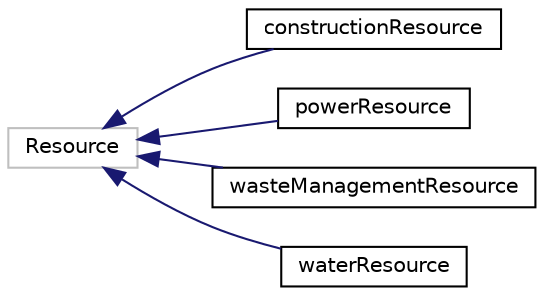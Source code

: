 digraph "Graphical Class Hierarchy"
{
 // LATEX_PDF_SIZE
  edge [fontname="Helvetica",fontsize="10",labelfontname="Helvetica",labelfontsize="10"];
  node [fontname="Helvetica",fontsize="10",shape=record];
  rankdir="LR";
  Node119 [label="Resource",height=0.2,width=0.4,color="grey75", fillcolor="white", style="filled",tooltip=" "];
  Node119 -> Node0 [dir="back",color="midnightblue",fontsize="10",style="solid",fontname="Helvetica"];
  Node0 [label="constructionResource",height=0.2,width=0.4,color="black", fillcolor="white", style="filled",URL="$classconstructionResource.html",tooltip=" "];
  Node119 -> Node121 [dir="back",color="midnightblue",fontsize="10",style="solid",fontname="Helvetica"];
  Node121 [label="powerResource",height=0.2,width=0.4,color="black", fillcolor="white", style="filled",URL="$classpowerResource.html",tooltip=" "];
  Node119 -> Node122 [dir="back",color="midnightblue",fontsize="10",style="solid",fontname="Helvetica"];
  Node122 [label="wasteManagementResource",height=0.2,width=0.4,color="black", fillcolor="white", style="filled",URL="$classwasteManagementResource.html",tooltip=" "];
  Node119 -> Node123 [dir="back",color="midnightblue",fontsize="10",style="solid",fontname="Helvetica"];
  Node123 [label="waterResource",height=0.2,width=0.4,color="black", fillcolor="white", style="filled",URL="$classwaterResource.html",tooltip=" "];
}
